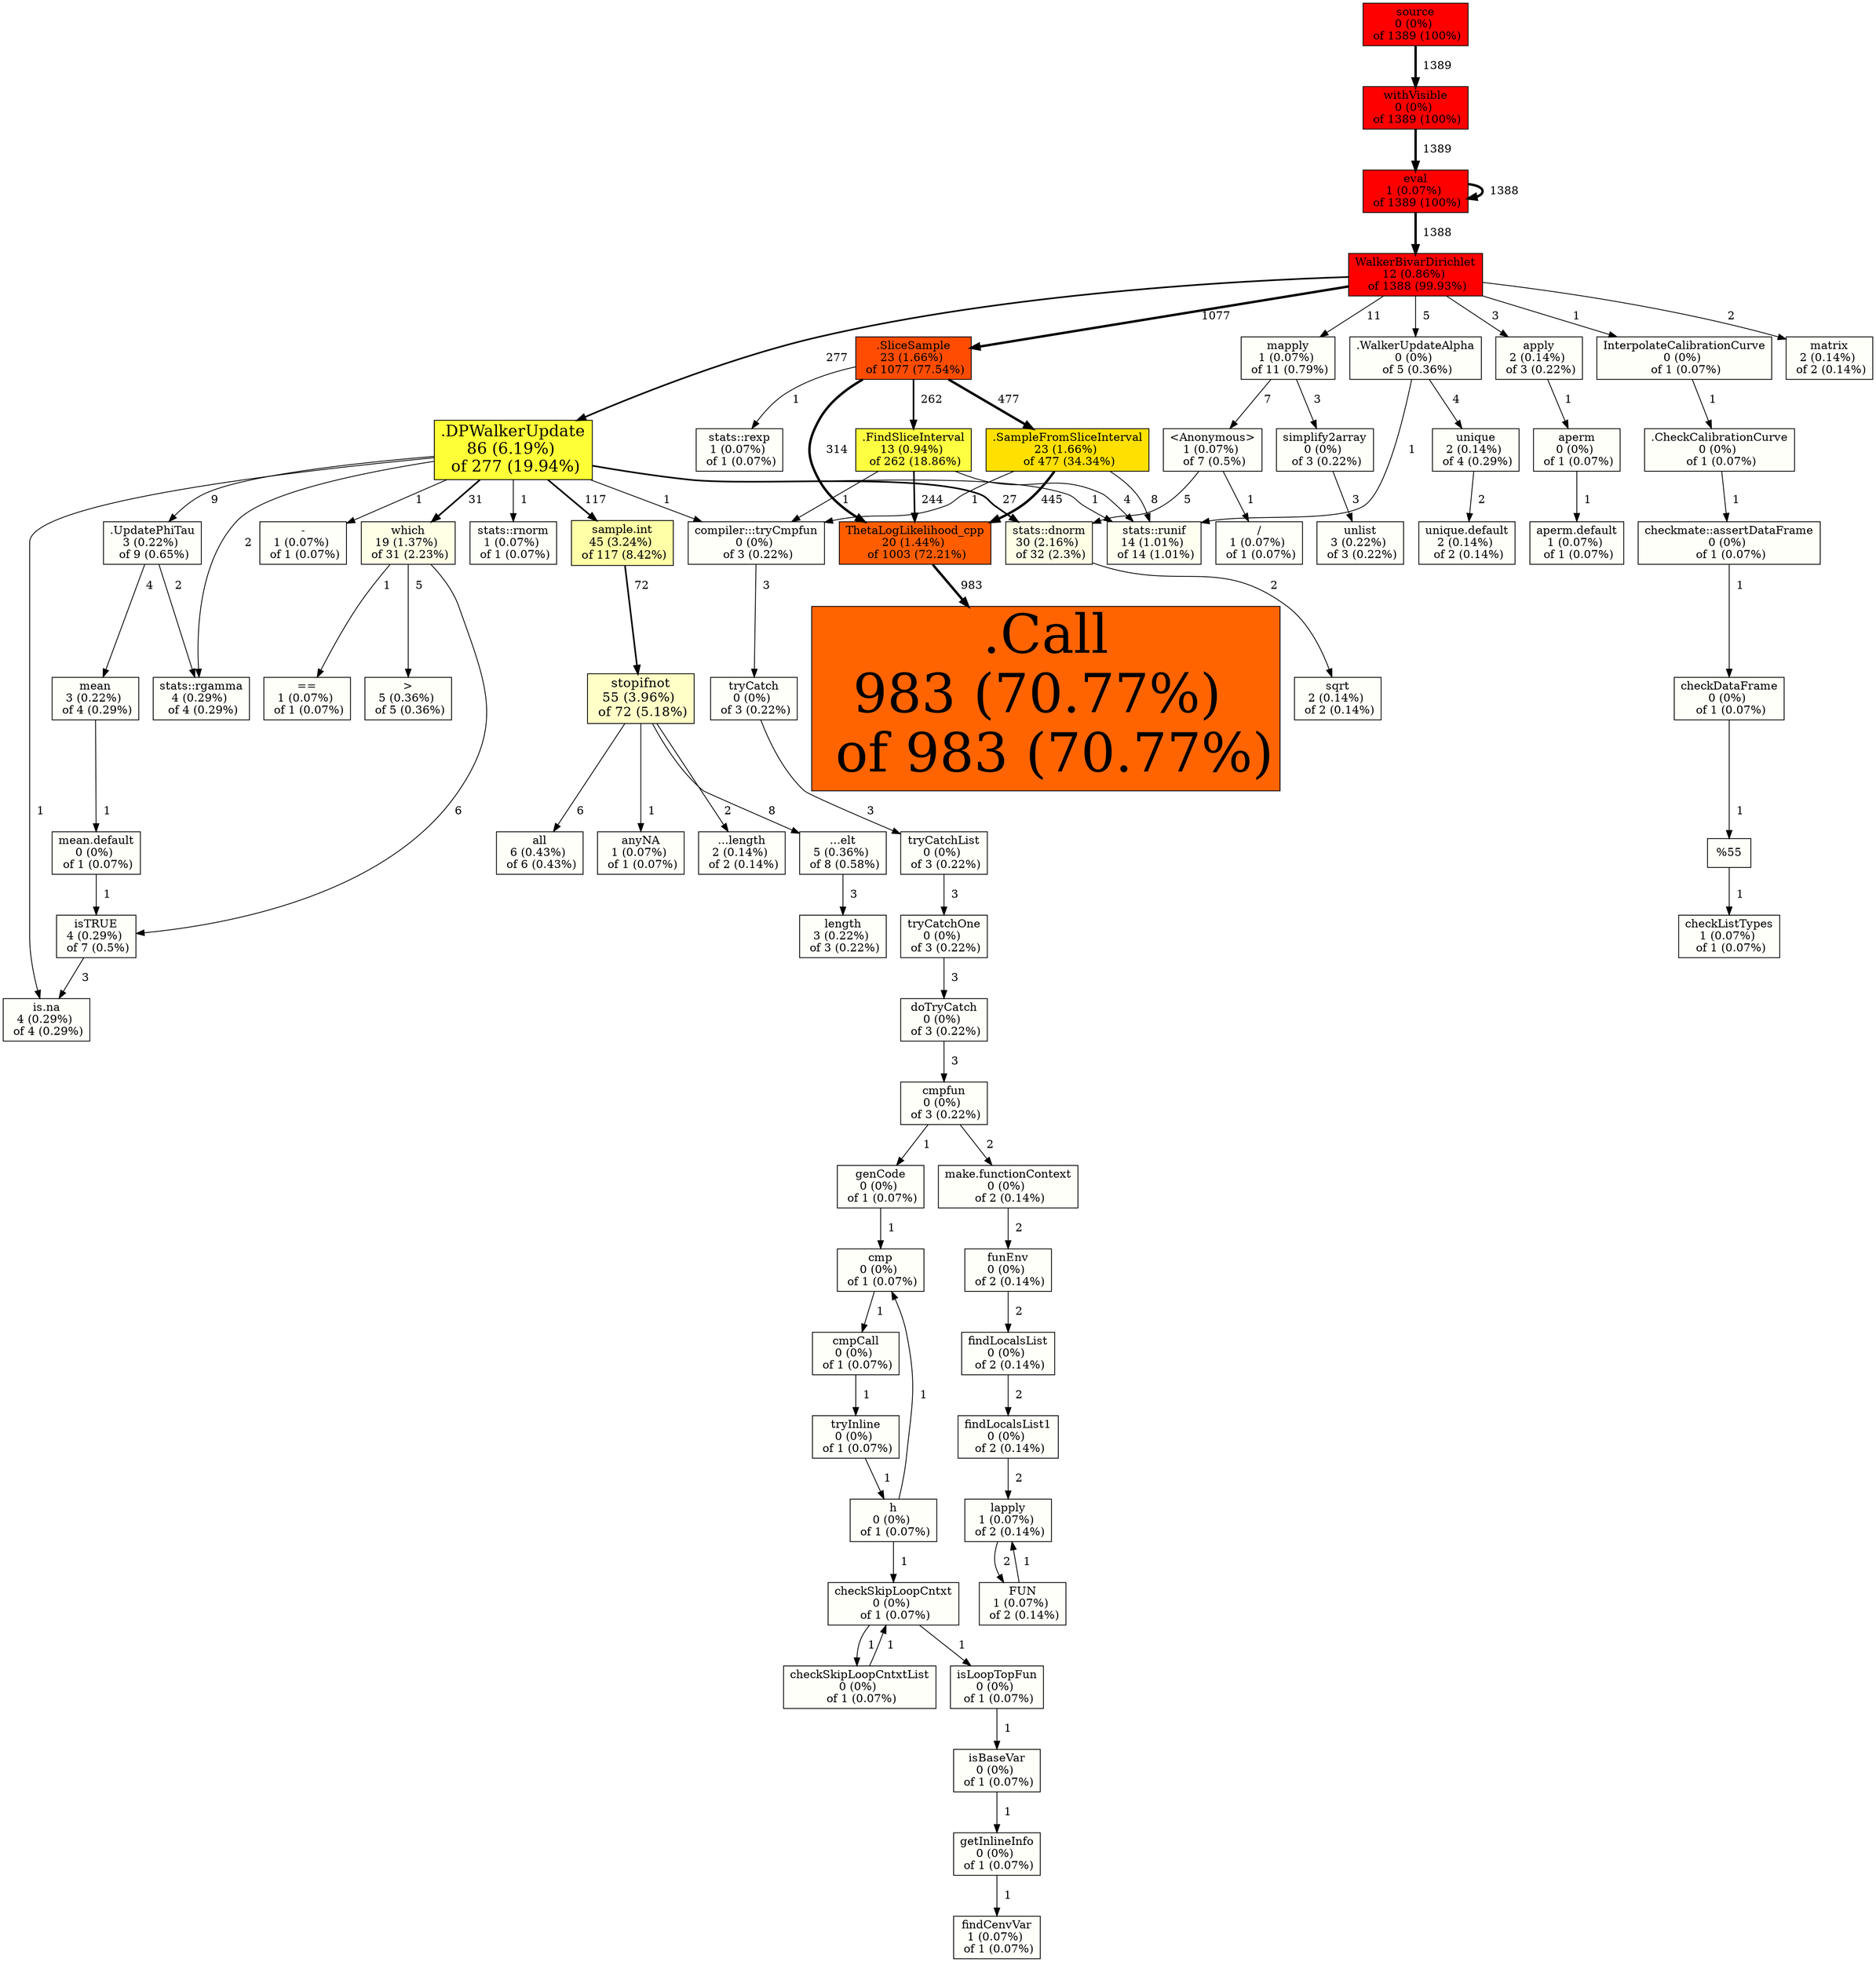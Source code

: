 digraph xyz {
rankdir=TB;
"-\n1 (0.07%) \n of 1 (0.07%)"[shape=box,style=filled,color=black,fillcolor="#FFFFFA"fontsize=14];
"...elt\n5 (0.36%) \n of 8 (0.58%)"[shape=box,style=filled,color=black,fillcolor="#FFFFFA"fontsize=14];
"...elt\n5 (0.36%) \n of 8 (0.58%)" -> "length\n3 (0.22%) \n of 3 (0.22%)"[label="  3", penwidth=1];
"...length\n2 (0.14%) \n of 2 (0.14%)"[shape=box,style=filled,color=black,fillcolor="#FFFFFA"fontsize=14];
".Call\n983 (70.77%) \n of 983 (70.77%)"[shape=box,style=filled,color=black,fillcolor="#FF6400"fontsize=67.2999257057539];
".CheckCalibrationCurve\n0 (0%) \n of 1 (0.07%)"[shape=box,style=filled,color=black,fillcolor="#FFFFFA"fontsize=14];
".CheckCalibrationCurve\n0 (0%) \n of 1 (0.07%)" -> "checkmate::assertDataFrame\n0 (0%) \n of 1 (0.07%)"[label="  1", penwidth=1];
".DPWalkerUpdate\n86 (6.19%) \n of 277 (19.94%)"[shape=box,style=filled,color=black,fillcolor="#FFFF38"fontsize=19.9037684873996];
".DPWalkerUpdate\n86 (6.19%) \n of 277 (19.94%)" -> "-\n1 (0.07%) \n of 1 (0.07%)"[label="  1", penwidth=1];
".DPWalkerUpdate\n86 (6.19%) \n of 277 (19.94%)" -> ".UpdatePhiTau\n3 (0.22%) \n of 9 (0.65%)"[label="  9", penwidth=1];
".DPWalkerUpdate\n86 (6.19%) \n of 277 (19.94%)" -> "compiler:::tryCmpfun\n0 (0%) \n of 3 (0.22%)"[label="  1", penwidth=1];
".DPWalkerUpdate\n86 (6.19%) \n of 277 (19.94%)" -> "is.na\n4 (0.29%) \n of 4 (0.29%)"[label="  1", penwidth=1];
".DPWalkerUpdate\n86 (6.19%) \n of 277 (19.94%)" -> "sample.int\n45 (3.24%) \n of 117 (8.42%)"[label="  117", penwidth=2];
".DPWalkerUpdate\n86 (6.19%) \n of 277 (19.94%)" -> "stats::dnorm\n30 (2.16%) \n of 32 (2.3%)"[label="  27", penwidth=2];
".DPWalkerUpdate\n86 (6.19%) \n of 277 (19.94%)" -> "stats::rgamma\n4 (0.29%) \n of 4 (0.29%)"[label="  2", penwidth=1];
".DPWalkerUpdate\n86 (6.19%) \n of 277 (19.94%)" -> "stats::rnorm\n1 (0.07%) \n of 1 (0.07%)"[label="  1", penwidth=1];
".DPWalkerUpdate\n86 (6.19%) \n of 277 (19.94%)" -> "stats::runif\n14 (1.01%) \n of 14 (1.01%)"[label="  1", penwidth=1];
".DPWalkerUpdate\n86 (6.19%) \n of 277 (19.94%)" -> "which\n19 (1.37%) \n of 31 (2.23%)"[label="  31", penwidth=2];
".FindSliceInterval\n13 (0.94%) \n of 262 (18.86%)"[shape=box,style=filled,color=black,fillcolor="#FFFF42"fontsize=14];
".FindSliceInterval\n13 (0.94%) \n of 262 (18.86%)" -> "compiler:::tryCmpfun\n0 (0%) \n of 3 (0.22%)"[label="  1", penwidth=1];
".FindSliceInterval\n13 (0.94%) \n of 262 (18.86%)" -> "stats::runif\n14 (1.01%) \n of 14 (1.01%)"[label="  4", penwidth=1];
".FindSliceInterval\n13 (0.94%) \n of 262 (18.86%)" -> "ThetaLogLikelihood_cpp\n20 (1.44%) \n of 1003 (72.21%)"[label="  244", penwidth=2];
".SampleFromSliceInterval\n23 (1.66%) \n of 477 (34.34%)"[shape=box,style=filled,color=black,fillcolor="#FFE000"fontsize=14];
".SampleFromSliceInterval\n23 (1.66%) \n of 477 (34.34%)" -> "compiler:::tryCmpfun\n0 (0%) \n of 3 (0.22%)"[label="  1", penwidth=1];
".SampleFromSliceInterval\n23 (1.66%) \n of 477 (34.34%)" -> "stats::runif\n14 (1.01%) \n of 14 (1.01%)"[label="  8", penwidth=1];
".SampleFromSliceInterval\n23 (1.66%) \n of 477 (34.34%)" -> "ThetaLogLikelihood_cpp\n20 (1.44%) \n of 1003 (72.21%)"[label="  445", penwidth=3];
".SliceSample\n23 (1.66%) \n of 1077 (77.54%)"[shape=box,style=filled,color=black,fillcolor="#FF4C00"fontsize=14];
".SliceSample\n23 (1.66%) \n of 1077 (77.54%)" -> ".FindSliceInterval\n13 (0.94%) \n of 262 (18.86%)"[label="  262", penwidth=2];
".SliceSample\n23 (1.66%) \n of 1077 (77.54%)" -> ".SampleFromSliceInterval\n23 (1.66%) \n of 477 (34.34%)"[label="  477", penwidth=3];
".SliceSample\n23 (1.66%) \n of 1077 (77.54%)" -> "stats::rexp\n1 (0.07%) \n of 1 (0.07%)"[label="  1", penwidth=1];
".SliceSample\n23 (1.66%) \n of 1077 (77.54%)" -> "ThetaLogLikelihood_cpp\n20 (1.44%) \n of 1003 (72.21%)"[label="  314", penwidth=3];
".UpdatePhiTau\n3 (0.22%) \n of 9 (0.65%)"[shape=box,style=filled,color=black,fillcolor="#FFFFFA"fontsize=14];
".UpdatePhiTau\n3 (0.22%) \n of 9 (0.65%)" -> "mean\n3 (0.22%) \n of 4 (0.29%)"[label="  4", penwidth=1];
".UpdatePhiTau\n3 (0.22%) \n of 9 (0.65%)" -> "stats::rgamma\n4 (0.29%) \n of 4 (0.29%)"[label="  2", penwidth=1];
".WalkerUpdateAlpha\n0 (0%) \n of 5 (0.36%)"[shape=box,style=filled,color=black,fillcolor="#FFFFFA"fontsize=14];
".WalkerUpdateAlpha\n0 (0%) \n of 5 (0.36%)" -> "stats::runif\n14 (1.01%) \n of 14 (1.01%)"[label="  1", penwidth=1];
".WalkerUpdateAlpha\n0 (0%) \n of 5 (0.36%)" -> "unique\n2 (0.14%) \n of 4 (0.29%)"[label="  4", penwidth=1];
"/\n1 (0.07%) \n of 1 (0.07%)"[shape=box,style=filled,color=black,fillcolor="#FFFFFA"fontsize=14];
"%and%\n0 (0%) \n of 1 (0.07%)"[shape=box,style=filled,color=black,fillcolor="#FFFFFA"fontsize=14];
"%and%\n0 (0%) \n of 1 (0.07%)" -> "checkListTypes\n1 (0.07%) \n of 1 (0.07%)"[label="  1", penwidth=1];
"<Anonymous>\n1 (0.07%) \n of 7 (0.5%)"[shape=box,style=filled,color=black,fillcolor="#FFFFFA"fontsize=14];
"<Anonymous>\n1 (0.07%) \n of 7 (0.5%)" -> "/\n1 (0.07%) \n of 1 (0.07%)"[label="  1", penwidth=1];
"<Anonymous>\n1 (0.07%) \n of 7 (0.5%)" -> "stats::dnorm\n30 (2.16%) \n of 32 (2.3%)"[label="  5", penwidth=1];
"==\n1 (0.07%) \n of 1 (0.07%)"[shape=box,style=filled,color=black,fillcolor="#FFFFFA"fontsize=14];
">\n5 (0.36%) \n of 5 (0.36%)"[shape=box,style=filled,color=black,fillcolor="#FFFFFA"fontsize=14];
"all\n6 (0.43%) \n of 6 (0.43%)"[shape=box,style=filled,color=black,fillcolor="#FFFFFA"fontsize=14];
"anyNA\n1 (0.07%) \n of 1 (0.07%)"[shape=box,style=filled,color=black,fillcolor="#FFFFFA"fontsize=14];
"aperm\n0 (0%) \n of 1 (0.07%)"[shape=box,style=filled,color=black,fillcolor="#FFFFFA"fontsize=14];
"aperm\n0 (0%) \n of 1 (0.07%)" -> "aperm.default\n1 (0.07%) \n of 1 (0.07%)"[label="  1", penwidth=1];
"aperm.default\n1 (0.07%) \n of 1 (0.07%)"[shape=box,style=filled,color=black,fillcolor="#FFFFFA"fontsize=14];
"apply\n2 (0.14%) \n of 3 (0.22%)"[shape=box,style=filled,color=black,fillcolor="#FFFFFA"fontsize=14];
"apply\n2 (0.14%) \n of 3 (0.22%)" -> "aperm\n0 (0%) \n of 1 (0.07%)"[label="  1", penwidth=1];
"checkDataFrame\n0 (0%) \n of 1 (0.07%)"[shape=box,style=filled,color=black,fillcolor="#FFFFFA"fontsize=14];
"checkDataFrame\n0 (0%) \n of 1 (0.07%)" -> "%and%\n0 (0%) \n of 1 (0.07%)"[label="  1", penwidth=1];
"checkListTypes\n1 (0.07%) \n of 1 (0.07%)"[shape=box,style=filled,color=black,fillcolor="#FFFFFA"fontsize=14];
"checkmate::assertDataFrame\n0 (0%) \n of 1 (0.07%)"[shape=box,style=filled,color=black,fillcolor="#FFFFFA"fontsize=14];
"checkmate::assertDataFrame\n0 (0%) \n of 1 (0.07%)" -> "checkDataFrame\n0 (0%) \n of 1 (0.07%)"[label="  1", penwidth=1];
"checkSkipLoopCntxt\n0 (0%) \n of 1 (0.07%)"[shape=box,style=filled,color=black,fillcolor="#FFFFFA"fontsize=14];
"checkSkipLoopCntxt\n0 (0%) \n of 1 (0.07%)" -> "checkSkipLoopCntxtList\n0 (0%) \n of 1 (0.07%)"[label="  1", penwidth=1];
"checkSkipLoopCntxt\n0 (0%) \n of 1 (0.07%)" -> "isLoopTopFun\n0 (0%) \n of 1 (0.07%)"[label="  1", penwidth=1];
"checkSkipLoopCntxtList\n0 (0%) \n of 1 (0.07%)"[shape=box,style=filled,color=black,fillcolor="#FFFFFA"fontsize=14];
"checkSkipLoopCntxtList\n0 (0%) \n of 1 (0.07%)" -> "checkSkipLoopCntxt\n0 (0%) \n of 1 (0.07%)"[label="  1", penwidth=1];
"cmp\n0 (0%) \n of 1 (0.07%)"[shape=box,style=filled,color=black,fillcolor="#FFFFFA"fontsize=14];
"cmp\n0 (0%) \n of 1 (0.07%)" -> "cmpCall\n0 (0%) \n of 1 (0.07%)"[label="  1", penwidth=1];
"cmpCall\n0 (0%) \n of 1 (0.07%)"[shape=box,style=filled,color=black,fillcolor="#FFFFFA"fontsize=14];
"cmpCall\n0 (0%) \n of 1 (0.07%)" -> "tryInline\n0 (0%) \n of 1 (0.07%)"[label="  1", penwidth=1];
"cmpfun\n0 (0%) \n of 3 (0.22%)"[shape=box,style=filled,color=black,fillcolor="#FFFFFA"fontsize=14];
"cmpfun\n0 (0%) \n of 3 (0.22%)" -> "genCode\n0 (0%) \n of 1 (0.07%)"[label="  1", penwidth=1];
"cmpfun\n0 (0%) \n of 3 (0.22%)" -> "make.functionContext\n0 (0%) \n of 2 (0.14%)"[label="  2", penwidth=1];
"compiler:::tryCmpfun\n0 (0%) \n of 3 (0.22%)"[shape=box,style=filled,color=black,fillcolor="#FFFFFA"fontsize=14];
"compiler:::tryCmpfun\n0 (0%) \n of 3 (0.22%)" -> "tryCatch\n0 (0%) \n of 3 (0.22%)"[label="  3", penwidth=1];
"doTryCatch\n0 (0%) \n of 3 (0.22%)"[shape=box,style=filled,color=black,fillcolor="#FFFFFA"fontsize=14];
"doTryCatch\n0 (0%) \n of 3 (0.22%)" -> "cmpfun\n0 (0%) \n of 3 (0.22%)"[label="  3", penwidth=1];
"eval\n1 (0.07%) \n of 1389 (100%)"[shape=box,style=filled,color=black,fillcolor="#FF0000"fontsize=14];
"eval\n1 (0.07%) \n of 1389 (100%)" -> "eval\n1 (0.07%) \n of 1389 (100%)"[label="  1388", penwidth=3];
"eval\n1 (0.07%) \n of 1389 (100%)" -> "WalkerBivarDirichlet\n12 (0.86%) \n of 1388 (99.93%)"[label="  1388", penwidth=3];
"findCenvVar\n1 (0.07%) \n of 1 (0.07%)"[shape=box,style=filled,color=black,fillcolor="#FFFFFA"fontsize=14];
"findLocalsList\n0 (0%) \n of 2 (0.14%)"[shape=box,style=filled,color=black,fillcolor="#FFFFFA"fontsize=14];
"findLocalsList\n0 (0%) \n of 2 (0.14%)" -> "findLocalsList1\n0 (0%) \n of 2 (0.14%)"[label="  2", penwidth=1];
"findLocalsList1\n0 (0%) \n of 2 (0.14%)"[shape=box,style=filled,color=black,fillcolor="#FFFFFA"fontsize=14];
"findLocalsList1\n0 (0%) \n of 2 (0.14%)" -> "lapply\n1 (0.07%) \n of 2 (0.14%)"[label="  2", penwidth=1];
"FUN\n1 (0.07%) \n of 2 (0.14%)"[shape=box,style=filled,color=black,fillcolor="#FFFFFA"fontsize=14];
"FUN\n1 (0.07%) \n of 2 (0.14%)" -> "lapply\n1 (0.07%) \n of 2 (0.14%)"[label="  1", penwidth=1];
"funEnv\n0 (0%) \n of 2 (0.14%)"[shape=box,style=filled,color=black,fillcolor="#FFFFFA"fontsize=14];
"funEnv\n0 (0%) \n of 2 (0.14%)" -> "findLocalsList\n0 (0%) \n of 2 (0.14%)"[label="  2", penwidth=1];
"genCode\n0 (0%) \n of 1 (0.07%)"[shape=box,style=filled,color=black,fillcolor="#FFFFFA"fontsize=14];
"genCode\n0 (0%) \n of 1 (0.07%)" -> "cmp\n0 (0%) \n of 1 (0.07%)"[label="  1", penwidth=1];
"getInlineInfo\n0 (0%) \n of 1 (0.07%)"[shape=box,style=filled,color=black,fillcolor="#FFFFFA"fontsize=14];
"getInlineInfo\n0 (0%) \n of 1 (0.07%)" -> "findCenvVar\n1 (0.07%) \n of 1 (0.07%)"[label="  1", penwidth=1];
"h\n0 (0%) \n of 1 (0.07%)"[shape=box,style=filled,color=black,fillcolor="#FFFFFA"fontsize=14];
"h\n0 (0%) \n of 1 (0.07%)" -> "checkSkipLoopCntxt\n0 (0%) \n of 1 (0.07%)"[label="  1", penwidth=1];
"h\n0 (0%) \n of 1 (0.07%)" -> "cmp\n0 (0%) \n of 1 (0.07%)"[label="  1", penwidth=1];
"InterpolateCalibrationCurve\n0 (0%) \n of 1 (0.07%)"[shape=box,style=filled,color=black,fillcolor="#FFFFFA"fontsize=14];
"InterpolateCalibrationCurve\n0 (0%) \n of 1 (0.07%)" -> ".CheckCalibrationCurve\n0 (0%) \n of 1 (0.07%)"[label="  1", penwidth=1];
"is.na\n4 (0.29%) \n of 4 (0.29%)"[shape=box,style=filled,color=black,fillcolor="#FFFFFA"fontsize=14];
"isBaseVar\n0 (0%) \n of 1 (0.07%)"[shape=box,style=filled,color=black,fillcolor="#FFFFFA"fontsize=14];
"isBaseVar\n0 (0%) \n of 1 (0.07%)" -> "getInlineInfo\n0 (0%) \n of 1 (0.07%)"[label="  1", penwidth=1];
"isLoopTopFun\n0 (0%) \n of 1 (0.07%)"[shape=box,style=filled,color=black,fillcolor="#FFFFFA"fontsize=14];
"isLoopTopFun\n0 (0%) \n of 1 (0.07%)" -> "isBaseVar\n0 (0%) \n of 1 (0.07%)"[label="  1", penwidth=1];
"isTRUE\n4 (0.29%) \n of 7 (0.5%)"[shape=box,style=filled,color=black,fillcolor="#FFFFFA"fontsize=14];
"isTRUE\n4 (0.29%) \n of 7 (0.5%)" -> "is.na\n4 (0.29%) \n of 4 (0.29%)"[label="  3", penwidth=1];
"lapply\n1 (0.07%) \n of 2 (0.14%)"[shape=box,style=filled,color=black,fillcolor="#FFFFFA"fontsize=14];
"lapply\n1 (0.07%) \n of 2 (0.14%)" -> "FUN\n1 (0.07%) \n of 2 (0.14%)"[label="  2", penwidth=1];
"length\n3 (0.22%) \n of 3 (0.22%)"[shape=box,style=filled,color=black,fillcolor="#FFFFFA"fontsize=14];
"make.functionContext\n0 (0%) \n of 2 (0.14%)"[shape=box,style=filled,color=black,fillcolor="#FFFFFA"fontsize=14];
"make.functionContext\n0 (0%) \n of 2 (0.14%)" -> "funEnv\n0 (0%) \n of 2 (0.14%)"[label="  2", penwidth=1];
"mapply\n1 (0.07%) \n of 11 (0.79%)"[shape=box,style=filled,color=black,fillcolor="#FFFFFA"fontsize=14];
"mapply\n1 (0.07%) \n of 11 (0.79%)" -> "<Anonymous>\n1 (0.07%) \n of 7 (0.5%)"[label="  7", penwidth=1];
"mapply\n1 (0.07%) \n of 11 (0.79%)" -> "simplify2array\n0 (0%) \n of 3 (0.22%)"[label="  3", penwidth=1];
"matrix\n2 (0.14%) \n of 2 (0.14%)"[shape=box,style=filled,color=black,fillcolor="#FFFFFA"fontsize=14];
"mean\n3 (0.22%) \n of 4 (0.29%)"[shape=box,style=filled,color=black,fillcolor="#FFFFFA"fontsize=14];
"mean\n3 (0.22%) \n of 4 (0.29%)" -> "mean.default\n0 (0%) \n of 1 (0.07%)"[label="  1", penwidth=1];
"mean.default\n0 (0%) \n of 1 (0.07%)"[shape=box,style=filled,color=black,fillcolor="#FFFFFA"fontsize=14];
"mean.default\n0 (0%) \n of 1 (0.07%)" -> "isTRUE\n4 (0.29%) \n of 7 (0.5%)"[label="  1", penwidth=1];
"sample.int\n45 (3.24%) \n of 117 (8.42%)"[shape=box,style=filled,color=black,fillcolor="#FFFFA8"fontsize=14.4];
"sample.int\n45 (3.24%) \n of 117 (8.42%)" -> "stopifnot\n55 (3.96%) \n of 72 (5.18%)"[label="  72", penwidth=2];
"simplify2array\n0 (0%) \n of 3 (0.22%)"[shape=box,style=filled,color=black,fillcolor="#FFFFFA"fontsize=14];
"simplify2array\n0 (0%) \n of 3 (0.22%)" -> "unlist\n3 (0.22%) \n of 3 (0.22%)"[label="  3", penwidth=1];
"source\n0 (0%) \n of 1389 (100%)"[shape=box,style=filled,color=black,fillcolor="#FF0000"fontsize=14];
"source\n0 (0%) \n of 1389 (100%)" -> "withVisible\n0 (0%) \n of 1389 (100%)"[label="  1389", penwidth=3];
"sqrt\n2 (0.14%) \n of 2 (0.14%)"[shape=box,style=filled,color=black,fillcolor="#FFFFFA"fontsize=14];
"stats::dnorm\n30 (2.16%) \n of 32 (2.3%)"[shape=box,style=filled,color=black,fillcolor="#FFFFE6"fontsize=14];
"stats::dnorm\n30 (2.16%) \n of 32 (2.3%)" -> "sqrt\n2 (0.14%) \n of 2 (0.14%)"[label="  2", penwidth=1];
"stats::rexp\n1 (0.07%) \n of 1 (0.07%)"[shape=box,style=filled,color=black,fillcolor="#FFFFFA"fontsize=14];
"stats::rgamma\n4 (0.29%) \n of 4 (0.29%)"[shape=box,style=filled,color=black,fillcolor="#FFFFFA"fontsize=14];
"stats::rnorm\n1 (0.07%) \n of 1 (0.07%)"[shape=box,style=filled,color=black,fillcolor="#FFFFFA"fontsize=14];
"stats::runif\n14 (1.01%) \n of 14 (1.01%)"[shape=box,style=filled,color=black,fillcolor="#FFFFF0"fontsize=14];
"stopifnot\n55 (3.96%) \n of 72 (5.18%)"[shape=box,style=filled,color=black,fillcolor="#FFFFC7"fontsize=15.9197989937059];
"stopifnot\n55 (3.96%) \n of 72 (5.18%)" -> "...elt\n5 (0.36%) \n of 8 (0.58%)"[label="  8", penwidth=1];
"stopifnot\n55 (3.96%) \n of 72 (5.18%)" -> "...length\n2 (0.14%) \n of 2 (0.14%)"[label="  2", penwidth=1];
"stopifnot\n55 (3.96%) \n of 72 (5.18%)" -> "all\n6 (0.43%) \n of 6 (0.43%)"[label="  6", penwidth=1];
"stopifnot\n55 (3.96%) \n of 72 (5.18%)" -> "anyNA\n1 (0.07%) \n of 1 (0.07%)"[label="  1", penwidth=1];
"ThetaLogLikelihood_cpp\n20 (1.44%) \n of 1003 (72.21%)"[shape=box,style=filled,color=black,fillcolor="#FF5D00"fontsize=14];
"ThetaLogLikelihood_cpp\n20 (1.44%) \n of 1003 (72.21%)" -> ".Call\n983 (70.77%) \n of 983 (70.77%)"[label="  983", penwidth=3];
"tryCatch\n0 (0%) \n of 3 (0.22%)"[shape=box,style=filled,color=black,fillcolor="#FFFFFA"fontsize=14];
"tryCatch\n0 (0%) \n of 3 (0.22%)" -> "tryCatchList\n0 (0%) \n of 3 (0.22%)"[label="  3", penwidth=1];
"tryCatchList\n0 (0%) \n of 3 (0.22%)"[shape=box,style=filled,color=black,fillcolor="#FFFFFA"fontsize=14];
"tryCatchList\n0 (0%) \n of 3 (0.22%)" -> "tryCatchOne\n0 (0%) \n of 3 (0.22%)"[label="  3", penwidth=1];
"tryCatchOne\n0 (0%) \n of 3 (0.22%)"[shape=box,style=filled,color=black,fillcolor="#FFFFFA"fontsize=14];
"tryCatchOne\n0 (0%) \n of 3 (0.22%)" -> "doTryCatch\n0 (0%) \n of 3 (0.22%)"[label="  3", penwidth=1];
"tryInline\n0 (0%) \n of 1 (0.07%)"[shape=box,style=filled,color=black,fillcolor="#FFFFFA"fontsize=14];
"tryInline\n0 (0%) \n of 1 (0.07%)" -> "h\n0 (0%) \n of 1 (0.07%)"[label="  1", penwidth=1];
"unique\n2 (0.14%) \n of 4 (0.29%)"[shape=box,style=filled,color=black,fillcolor="#FFFFFA"fontsize=14];
"unique\n2 (0.14%) \n of 4 (0.29%)" -> "unique.default\n2 (0.14%) \n of 2 (0.14%)"[label="  2", penwidth=1];
"unique.default\n2 (0.14%) \n of 2 (0.14%)"[shape=box,style=filled,color=black,fillcolor="#FFFFFA"fontsize=14];
"unlist\n3 (0.22%) \n of 3 (0.22%)"[shape=box,style=filled,color=black,fillcolor="#FFFFFA"fontsize=14];
"WalkerBivarDirichlet\n12 (0.86%) \n of 1388 (99.93%)"[shape=box,style=filled,color=black,fillcolor="#FF0000"fontsize=14];
"WalkerBivarDirichlet\n12 (0.86%) \n of 1388 (99.93%)" -> ".DPWalkerUpdate\n86 (6.19%) \n of 277 (19.94%)"[label="  277", penwidth=2];
"WalkerBivarDirichlet\n12 (0.86%) \n of 1388 (99.93%)" -> ".SliceSample\n23 (1.66%) \n of 1077 (77.54%)"[label="  1077", penwidth=3];
"WalkerBivarDirichlet\n12 (0.86%) \n of 1388 (99.93%)" -> ".WalkerUpdateAlpha\n0 (0%) \n of 5 (0.36%)"[label="  5", penwidth=1];
"WalkerBivarDirichlet\n12 (0.86%) \n of 1388 (99.93%)" -> "apply\n2 (0.14%) \n of 3 (0.22%)"[label="  3", penwidth=1];
"WalkerBivarDirichlet\n12 (0.86%) \n of 1388 (99.93%)" -> "InterpolateCalibrationCurve\n0 (0%) \n of 1 (0.07%)"[label="  1", penwidth=1];
"WalkerBivarDirichlet\n12 (0.86%) \n of 1388 (99.93%)" -> "mapply\n1 (0.07%) \n of 11 (0.79%)"[label="  11", penwidth=1];
"WalkerBivarDirichlet\n12 (0.86%) \n of 1388 (99.93%)" -> "matrix\n2 (0.14%) \n of 2 (0.14%)"[label="  2", penwidth=1];
"which\n19 (1.37%) \n of 31 (2.23%)"[shape=box,style=filled,color=black,fillcolor="#FFFFE6"fontsize=14];
"which\n19 (1.37%) \n of 31 (2.23%)" -> "==\n1 (0.07%) \n of 1 (0.07%)"[label="  1", penwidth=1];
"which\n19 (1.37%) \n of 31 (2.23%)" -> ">\n5 (0.36%) \n of 5 (0.36%)"[label="  5", penwidth=1];
"which\n19 (1.37%) \n of 31 (2.23%)" -> "isTRUE\n4 (0.29%) \n of 7 (0.5%)"[label="  6", penwidth=1];
"withVisible\n0 (0%) \n of 1389 (100%)"[shape=box,style=filled,color=black,fillcolor="#FF0000"fontsize=14];
"withVisible\n0 (0%) \n of 1389 (100%)" -> "eval\n1 (0.07%) \n of 1389 (100%)"[label="  1389", penwidth=3];
}